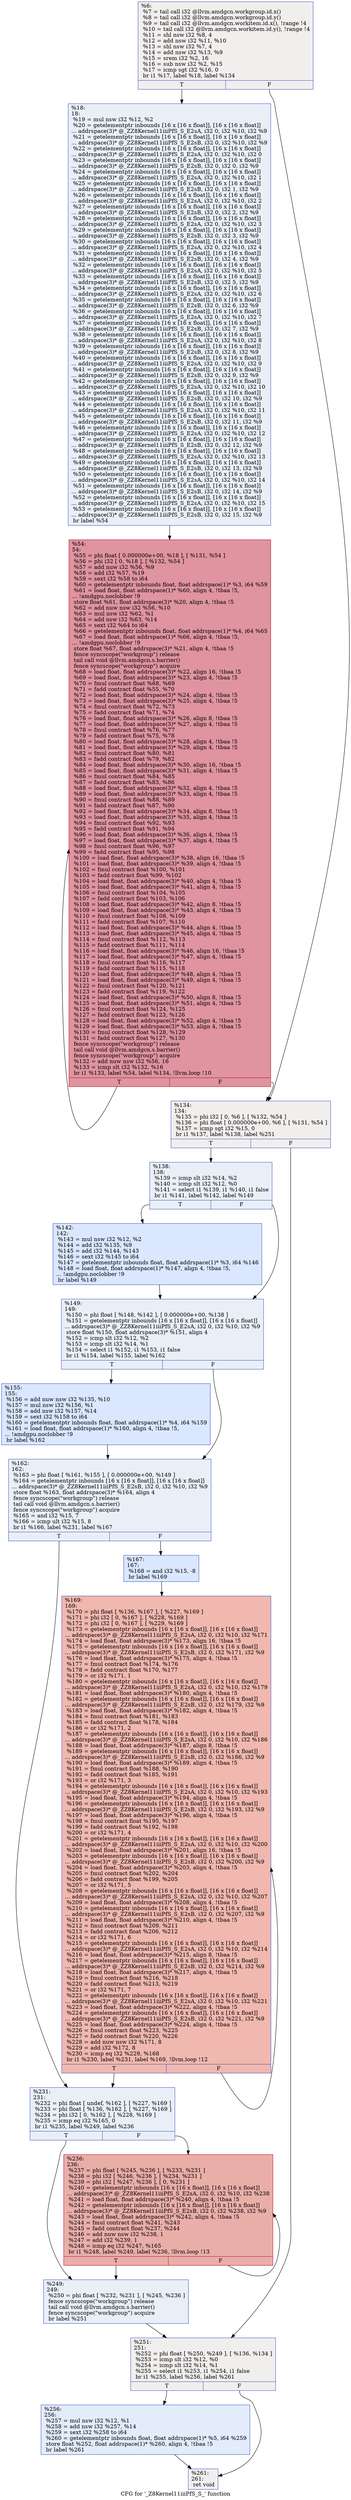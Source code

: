 digraph "CFG for '_Z8Kernel11iiiPfS_S_' function" {
	label="CFG for '_Z8Kernel11iiiPfS_S_' function";

	Node0x5592000 [shape=record,color="#3d50c3ff", style=filled, fillcolor="#e0dbd870",label="{%6:\l  %7 = tail call i32 @llvm.amdgcn.workgroup.id.x()\l  %8 = tail call i32 @llvm.amdgcn.workgroup.id.y()\l  %9 = tail call i32 @llvm.amdgcn.workitem.id.x(), !range !4\l  %10 = tail call i32 @llvm.amdgcn.workitem.id.y(), !range !4\l  %11 = shl nsw i32 %8, 4\l  %12 = add nsw i32 %11, %10\l  %13 = shl nsw i32 %7, 4\l  %14 = add nsw i32 %13, %9\l  %15 = srem i32 %2, 16\l  %16 = sub nsw i32 %2, %15\l  %17 = icmp sgt i32 %16, 0\l  br i1 %17, label %18, label %134\l|{<s0>T|<s1>F}}"];
	Node0x5592000:s0 -> Node0x5592410;
	Node0x5592000:s1 -> Node0x5594580;
	Node0x5592410 [shape=record,color="#3d50c3ff", style=filled, fillcolor="#cedaeb70",label="{%18:\l18:                                               \l  %19 = mul nsw i32 %12, %2\l  %20 = getelementptr inbounds [16 x [16 x float]], [16 x [16 x float]]\l... addrspace(3)* @_ZZ8Kernel11iiiPfS_S_E2sA, i32 0, i32 %10, i32 %9\l  %21 = getelementptr inbounds [16 x [16 x float]], [16 x [16 x float]]\l... addrspace(3)* @_ZZ8Kernel11iiiPfS_S_E2sB, i32 0, i32 %10, i32 %9\l  %22 = getelementptr inbounds [16 x [16 x float]], [16 x [16 x float]]\l... addrspace(3)* @_ZZ8Kernel11iiiPfS_S_E2sA, i32 0, i32 %10, i32 0\l  %23 = getelementptr inbounds [16 x [16 x float]], [16 x [16 x float]]\l... addrspace(3)* @_ZZ8Kernel11iiiPfS_S_E2sB, i32 0, i32 0, i32 %9\l  %24 = getelementptr inbounds [16 x [16 x float]], [16 x [16 x float]]\l... addrspace(3)* @_ZZ8Kernel11iiiPfS_S_E2sA, i32 0, i32 %10, i32 1\l  %25 = getelementptr inbounds [16 x [16 x float]], [16 x [16 x float]]\l... addrspace(3)* @_ZZ8Kernel11iiiPfS_S_E2sB, i32 0, i32 1, i32 %9\l  %26 = getelementptr inbounds [16 x [16 x float]], [16 x [16 x float]]\l... addrspace(3)* @_ZZ8Kernel11iiiPfS_S_E2sA, i32 0, i32 %10, i32 2\l  %27 = getelementptr inbounds [16 x [16 x float]], [16 x [16 x float]]\l... addrspace(3)* @_ZZ8Kernel11iiiPfS_S_E2sB, i32 0, i32 2, i32 %9\l  %28 = getelementptr inbounds [16 x [16 x float]], [16 x [16 x float]]\l... addrspace(3)* @_ZZ8Kernel11iiiPfS_S_E2sA, i32 0, i32 %10, i32 3\l  %29 = getelementptr inbounds [16 x [16 x float]], [16 x [16 x float]]\l... addrspace(3)* @_ZZ8Kernel11iiiPfS_S_E2sB, i32 0, i32 3, i32 %9\l  %30 = getelementptr inbounds [16 x [16 x float]], [16 x [16 x float]]\l... addrspace(3)* @_ZZ8Kernel11iiiPfS_S_E2sA, i32 0, i32 %10, i32 4\l  %31 = getelementptr inbounds [16 x [16 x float]], [16 x [16 x float]]\l... addrspace(3)* @_ZZ8Kernel11iiiPfS_S_E2sB, i32 0, i32 4, i32 %9\l  %32 = getelementptr inbounds [16 x [16 x float]], [16 x [16 x float]]\l... addrspace(3)* @_ZZ8Kernel11iiiPfS_S_E2sA, i32 0, i32 %10, i32 5\l  %33 = getelementptr inbounds [16 x [16 x float]], [16 x [16 x float]]\l... addrspace(3)* @_ZZ8Kernel11iiiPfS_S_E2sB, i32 0, i32 5, i32 %9\l  %34 = getelementptr inbounds [16 x [16 x float]], [16 x [16 x float]]\l... addrspace(3)* @_ZZ8Kernel11iiiPfS_S_E2sA, i32 0, i32 %10, i32 6\l  %35 = getelementptr inbounds [16 x [16 x float]], [16 x [16 x float]]\l... addrspace(3)* @_ZZ8Kernel11iiiPfS_S_E2sB, i32 0, i32 6, i32 %9\l  %36 = getelementptr inbounds [16 x [16 x float]], [16 x [16 x float]]\l... addrspace(3)* @_ZZ8Kernel11iiiPfS_S_E2sA, i32 0, i32 %10, i32 7\l  %37 = getelementptr inbounds [16 x [16 x float]], [16 x [16 x float]]\l... addrspace(3)* @_ZZ8Kernel11iiiPfS_S_E2sB, i32 0, i32 7, i32 %9\l  %38 = getelementptr inbounds [16 x [16 x float]], [16 x [16 x float]]\l... addrspace(3)* @_ZZ8Kernel11iiiPfS_S_E2sA, i32 0, i32 %10, i32 8\l  %39 = getelementptr inbounds [16 x [16 x float]], [16 x [16 x float]]\l... addrspace(3)* @_ZZ8Kernel11iiiPfS_S_E2sB, i32 0, i32 8, i32 %9\l  %40 = getelementptr inbounds [16 x [16 x float]], [16 x [16 x float]]\l... addrspace(3)* @_ZZ8Kernel11iiiPfS_S_E2sA, i32 0, i32 %10, i32 9\l  %41 = getelementptr inbounds [16 x [16 x float]], [16 x [16 x float]]\l... addrspace(3)* @_ZZ8Kernel11iiiPfS_S_E2sB, i32 0, i32 9, i32 %9\l  %42 = getelementptr inbounds [16 x [16 x float]], [16 x [16 x float]]\l... addrspace(3)* @_ZZ8Kernel11iiiPfS_S_E2sA, i32 0, i32 %10, i32 10\l  %43 = getelementptr inbounds [16 x [16 x float]], [16 x [16 x float]]\l... addrspace(3)* @_ZZ8Kernel11iiiPfS_S_E2sB, i32 0, i32 10, i32 %9\l  %44 = getelementptr inbounds [16 x [16 x float]], [16 x [16 x float]]\l... addrspace(3)* @_ZZ8Kernel11iiiPfS_S_E2sA, i32 0, i32 %10, i32 11\l  %45 = getelementptr inbounds [16 x [16 x float]], [16 x [16 x float]]\l... addrspace(3)* @_ZZ8Kernel11iiiPfS_S_E2sB, i32 0, i32 11, i32 %9\l  %46 = getelementptr inbounds [16 x [16 x float]], [16 x [16 x float]]\l... addrspace(3)* @_ZZ8Kernel11iiiPfS_S_E2sA, i32 0, i32 %10, i32 12\l  %47 = getelementptr inbounds [16 x [16 x float]], [16 x [16 x float]]\l... addrspace(3)* @_ZZ8Kernel11iiiPfS_S_E2sB, i32 0, i32 12, i32 %9\l  %48 = getelementptr inbounds [16 x [16 x float]], [16 x [16 x float]]\l... addrspace(3)* @_ZZ8Kernel11iiiPfS_S_E2sA, i32 0, i32 %10, i32 13\l  %49 = getelementptr inbounds [16 x [16 x float]], [16 x [16 x float]]\l... addrspace(3)* @_ZZ8Kernel11iiiPfS_S_E2sB, i32 0, i32 13, i32 %9\l  %50 = getelementptr inbounds [16 x [16 x float]], [16 x [16 x float]]\l... addrspace(3)* @_ZZ8Kernel11iiiPfS_S_E2sA, i32 0, i32 %10, i32 14\l  %51 = getelementptr inbounds [16 x [16 x float]], [16 x [16 x float]]\l... addrspace(3)* @_ZZ8Kernel11iiiPfS_S_E2sB, i32 0, i32 14, i32 %9\l  %52 = getelementptr inbounds [16 x [16 x float]], [16 x [16 x float]]\l... addrspace(3)* @_ZZ8Kernel11iiiPfS_S_E2sA, i32 0, i32 %10, i32 15\l  %53 = getelementptr inbounds [16 x [16 x float]], [16 x [16 x float]]\l... addrspace(3)* @_ZZ8Kernel11iiiPfS_S_E2sB, i32 0, i32 15, i32 %9\l  br label %54\l}"];
	Node0x5592410 -> Node0x55968c0;
	Node0x55968c0 [shape=record,color="#b70d28ff", style=filled, fillcolor="#b70d2870",label="{%54:\l54:                                               \l  %55 = phi float [ 0.000000e+00, %18 ], [ %131, %54 ]\l  %56 = phi i32 [ 0, %18 ], [ %132, %54 ]\l  %57 = add nuw i32 %56, %9\l  %58 = add i32 %57, %19\l  %59 = sext i32 %58 to i64\l  %60 = getelementptr inbounds float, float addrspace(1)* %3, i64 %59\l  %61 = load float, float addrspace(1)* %60, align 4, !tbaa !5,\l... !amdgpu.noclobber !9\l  store float %61, float addrspace(3)* %20, align 4, !tbaa !5\l  %62 = add nuw nsw i32 %56, %10\l  %63 = mul nsw i32 %62, %1\l  %64 = add nsw i32 %63, %14\l  %65 = sext i32 %64 to i64\l  %66 = getelementptr inbounds float, float addrspace(1)* %4, i64 %65\l  %67 = load float, float addrspace(1)* %66, align 4, !tbaa !5,\l... !amdgpu.noclobber !9\l  store float %67, float addrspace(3)* %21, align 4, !tbaa !5\l  fence syncscope(\"workgroup\") release\l  tail call void @llvm.amdgcn.s.barrier()\l  fence syncscope(\"workgroup\") acquire\l  %68 = load float, float addrspace(3)* %22, align 16, !tbaa !5\l  %69 = load float, float addrspace(3)* %23, align 4, !tbaa !5\l  %70 = fmul contract float %68, %69\l  %71 = fadd contract float %55, %70\l  %72 = load float, float addrspace(3)* %24, align 4, !tbaa !5\l  %73 = load float, float addrspace(3)* %25, align 4, !tbaa !5\l  %74 = fmul contract float %72, %73\l  %75 = fadd contract float %71, %74\l  %76 = load float, float addrspace(3)* %26, align 8, !tbaa !5\l  %77 = load float, float addrspace(3)* %27, align 4, !tbaa !5\l  %78 = fmul contract float %76, %77\l  %79 = fadd contract float %75, %78\l  %80 = load float, float addrspace(3)* %28, align 4, !tbaa !5\l  %81 = load float, float addrspace(3)* %29, align 4, !tbaa !5\l  %82 = fmul contract float %80, %81\l  %83 = fadd contract float %79, %82\l  %84 = load float, float addrspace(3)* %30, align 16, !tbaa !5\l  %85 = load float, float addrspace(3)* %31, align 4, !tbaa !5\l  %86 = fmul contract float %84, %85\l  %87 = fadd contract float %83, %86\l  %88 = load float, float addrspace(3)* %32, align 4, !tbaa !5\l  %89 = load float, float addrspace(3)* %33, align 4, !tbaa !5\l  %90 = fmul contract float %88, %89\l  %91 = fadd contract float %87, %90\l  %92 = load float, float addrspace(3)* %34, align 8, !tbaa !5\l  %93 = load float, float addrspace(3)* %35, align 4, !tbaa !5\l  %94 = fmul contract float %92, %93\l  %95 = fadd contract float %91, %94\l  %96 = load float, float addrspace(3)* %36, align 4, !tbaa !5\l  %97 = load float, float addrspace(3)* %37, align 4, !tbaa !5\l  %98 = fmul contract float %96, %97\l  %99 = fadd contract float %95, %98\l  %100 = load float, float addrspace(3)* %38, align 16, !tbaa !5\l  %101 = load float, float addrspace(3)* %39, align 4, !tbaa !5\l  %102 = fmul contract float %100, %101\l  %103 = fadd contract float %99, %102\l  %104 = load float, float addrspace(3)* %40, align 4, !tbaa !5\l  %105 = load float, float addrspace(3)* %41, align 4, !tbaa !5\l  %106 = fmul contract float %104, %105\l  %107 = fadd contract float %103, %106\l  %108 = load float, float addrspace(3)* %42, align 8, !tbaa !5\l  %109 = load float, float addrspace(3)* %43, align 4, !tbaa !5\l  %110 = fmul contract float %108, %109\l  %111 = fadd contract float %107, %110\l  %112 = load float, float addrspace(3)* %44, align 4, !tbaa !5\l  %113 = load float, float addrspace(3)* %45, align 4, !tbaa !5\l  %114 = fmul contract float %112, %113\l  %115 = fadd contract float %111, %114\l  %116 = load float, float addrspace(3)* %46, align 16, !tbaa !5\l  %117 = load float, float addrspace(3)* %47, align 4, !tbaa !5\l  %118 = fmul contract float %116, %117\l  %119 = fadd contract float %115, %118\l  %120 = load float, float addrspace(3)* %48, align 4, !tbaa !5\l  %121 = load float, float addrspace(3)* %49, align 4, !tbaa !5\l  %122 = fmul contract float %120, %121\l  %123 = fadd contract float %119, %122\l  %124 = load float, float addrspace(3)* %50, align 8, !tbaa !5\l  %125 = load float, float addrspace(3)* %51, align 4, !tbaa !5\l  %126 = fmul contract float %124, %125\l  %127 = fadd contract float %123, %126\l  %128 = load float, float addrspace(3)* %52, align 4, !tbaa !5\l  %129 = load float, float addrspace(3)* %53, align 4, !tbaa !5\l  %130 = fmul contract float %128, %129\l  %131 = fadd contract float %127, %130\l  fence syncscope(\"workgroup\") release\l  tail call void @llvm.amdgcn.s.barrier()\l  fence syncscope(\"workgroup\") acquire\l  %132 = add nuw nsw i32 %56, 16\l  %133 = icmp slt i32 %132, %16\l  br i1 %133, label %54, label %134, !llvm.loop !10\l|{<s0>T|<s1>F}}"];
	Node0x55968c0:s0 -> Node0x55968c0;
	Node0x55968c0:s1 -> Node0x5594580;
	Node0x5594580 [shape=record,color="#3d50c3ff", style=filled, fillcolor="#e0dbd870",label="{%134:\l134:                                              \l  %135 = phi i32 [ 0, %6 ], [ %132, %54 ]\l  %136 = phi float [ 0.000000e+00, %6 ], [ %131, %54 ]\l  %137 = icmp sgt i32 %15, 0\l  br i1 %137, label %138, label %251\l|{<s0>T|<s1>F}}"];
	Node0x5594580:s0 -> Node0x559bb60;
	Node0x5594580:s1 -> Node0x559bbb0;
	Node0x559bb60 [shape=record,color="#3d50c3ff", style=filled, fillcolor="#cedaeb70",label="{%138:\l138:                                              \l  %139 = icmp slt i32 %14, %2\l  %140 = icmp slt i32 %12, %0\l  %141 = select i1 %139, i1 %140, i1 false\l  br i1 %141, label %142, label %149\l|{<s0>T|<s1>F}}"];
	Node0x559bb60:s0 -> Node0x559bec0;
	Node0x559bb60:s1 -> Node0x559bf10;
	Node0x559bec0 [shape=record,color="#3d50c3ff", style=filled, fillcolor="#abc8fd70",label="{%142:\l142:                                              \l  %143 = mul nsw i32 %12, %2\l  %144 = add i32 %135, %9\l  %145 = add i32 %144, %143\l  %146 = sext i32 %145 to i64\l  %147 = getelementptr inbounds float, float addrspace(1)* %3, i64 %146\l  %148 = load float, float addrspace(1)* %147, align 4, !tbaa !5,\l... !amdgpu.noclobber !9\l  br label %149\l}"];
	Node0x559bec0 -> Node0x559bf10;
	Node0x559bf10 [shape=record,color="#3d50c3ff", style=filled, fillcolor="#cedaeb70",label="{%149:\l149:                                              \l  %150 = phi float [ %148, %142 ], [ 0.000000e+00, %138 ]\l  %151 = getelementptr inbounds [16 x [16 x float]], [16 x [16 x float]]\l... addrspace(3)* @_ZZ8Kernel11iiiPfS_S_E2sA, i32 0, i32 %10, i32 %9\l  store float %150, float addrspace(3)* %151, align 4\l  %152 = icmp slt i32 %12, %2\l  %153 = icmp slt i32 %14, %1\l  %154 = select i1 %152, i1 %153, i1 false\l  br i1 %154, label %155, label %162\l|{<s0>T|<s1>F}}"];
	Node0x559bf10:s0 -> Node0x559c830;
	Node0x559bf10:s1 -> Node0x559c880;
	Node0x559c830 [shape=record,color="#3d50c3ff", style=filled, fillcolor="#abc8fd70",label="{%155:\l155:                                              \l  %156 = add nuw nsw i32 %135, %10\l  %157 = mul nsw i32 %156, %1\l  %158 = add nsw i32 %157, %14\l  %159 = sext i32 %158 to i64\l  %160 = getelementptr inbounds float, float addrspace(1)* %4, i64 %159\l  %161 = load float, float addrspace(1)* %160, align 4, !tbaa !5,\l... !amdgpu.noclobber !9\l  br label %162\l}"];
	Node0x559c830 -> Node0x559c880;
	Node0x559c880 [shape=record,color="#3d50c3ff", style=filled, fillcolor="#cedaeb70",label="{%162:\l162:                                              \l  %163 = phi float [ %161, %155 ], [ 0.000000e+00, %149 ]\l  %164 = getelementptr inbounds [16 x [16 x float]], [16 x [16 x float]]\l... addrspace(3)* @_ZZ8Kernel11iiiPfS_S_E2sB, i32 0, i32 %10, i32 %9\l  store float %163, float addrspace(3)* %164, align 4\l  fence syncscope(\"workgroup\") release\l  tail call void @llvm.amdgcn.s.barrier()\l  fence syncscope(\"workgroup\") acquire\l  %165 = and i32 %15, 7\l  %166 = icmp ult i32 %15, 8\l  br i1 %166, label %231, label %167\l|{<s0>T|<s1>F}}"];
	Node0x559c880:s0 -> Node0x559d1d0;
	Node0x559c880:s1 -> Node0x559d220;
	Node0x559d220 [shape=record,color="#3d50c3ff", style=filled, fillcolor="#abc8fd70",label="{%167:\l167:                                              \l  %168 = and i32 %15, -8\l  br label %169\l}"];
	Node0x559d220 -> Node0x559d3f0;
	Node0x559d3f0 [shape=record,color="#3d50c3ff", style=filled, fillcolor="#dc5d4a70",label="{%169:\l169:                                              \l  %170 = phi float [ %136, %167 ], [ %227, %169 ]\l  %171 = phi i32 [ 0, %167 ], [ %228, %169 ]\l  %172 = phi i32 [ 0, %167 ], [ %229, %169 ]\l  %173 = getelementptr inbounds [16 x [16 x float]], [16 x [16 x float]]\l... addrspace(3)* @_ZZ8Kernel11iiiPfS_S_E2sA, i32 0, i32 %10, i32 %171\l  %174 = load float, float addrspace(3)* %173, align 16, !tbaa !5\l  %175 = getelementptr inbounds [16 x [16 x float]], [16 x [16 x float]]\l... addrspace(3)* @_ZZ8Kernel11iiiPfS_S_E2sB, i32 0, i32 %171, i32 %9\l  %176 = load float, float addrspace(3)* %175, align 4, !tbaa !5\l  %177 = fmul contract float %174, %176\l  %178 = fadd contract float %170, %177\l  %179 = or i32 %171, 1\l  %180 = getelementptr inbounds [16 x [16 x float]], [16 x [16 x float]]\l... addrspace(3)* @_ZZ8Kernel11iiiPfS_S_E2sA, i32 0, i32 %10, i32 %179\l  %181 = load float, float addrspace(3)* %180, align 4, !tbaa !5\l  %182 = getelementptr inbounds [16 x [16 x float]], [16 x [16 x float]]\l... addrspace(3)* @_ZZ8Kernel11iiiPfS_S_E2sB, i32 0, i32 %179, i32 %9\l  %183 = load float, float addrspace(3)* %182, align 4, !tbaa !5\l  %184 = fmul contract float %181, %183\l  %185 = fadd contract float %178, %184\l  %186 = or i32 %171, 2\l  %187 = getelementptr inbounds [16 x [16 x float]], [16 x [16 x float]]\l... addrspace(3)* @_ZZ8Kernel11iiiPfS_S_E2sA, i32 0, i32 %10, i32 %186\l  %188 = load float, float addrspace(3)* %187, align 8, !tbaa !5\l  %189 = getelementptr inbounds [16 x [16 x float]], [16 x [16 x float]]\l... addrspace(3)* @_ZZ8Kernel11iiiPfS_S_E2sB, i32 0, i32 %186, i32 %9\l  %190 = load float, float addrspace(3)* %189, align 4, !tbaa !5\l  %191 = fmul contract float %188, %190\l  %192 = fadd contract float %185, %191\l  %193 = or i32 %171, 3\l  %194 = getelementptr inbounds [16 x [16 x float]], [16 x [16 x float]]\l... addrspace(3)* @_ZZ8Kernel11iiiPfS_S_E2sA, i32 0, i32 %10, i32 %193\l  %195 = load float, float addrspace(3)* %194, align 4, !tbaa !5\l  %196 = getelementptr inbounds [16 x [16 x float]], [16 x [16 x float]]\l... addrspace(3)* @_ZZ8Kernel11iiiPfS_S_E2sB, i32 0, i32 %193, i32 %9\l  %197 = load float, float addrspace(3)* %196, align 4, !tbaa !5\l  %198 = fmul contract float %195, %197\l  %199 = fadd contract float %192, %198\l  %200 = or i32 %171, 4\l  %201 = getelementptr inbounds [16 x [16 x float]], [16 x [16 x float]]\l... addrspace(3)* @_ZZ8Kernel11iiiPfS_S_E2sA, i32 0, i32 %10, i32 %200\l  %202 = load float, float addrspace(3)* %201, align 16, !tbaa !5\l  %203 = getelementptr inbounds [16 x [16 x float]], [16 x [16 x float]]\l... addrspace(3)* @_ZZ8Kernel11iiiPfS_S_E2sB, i32 0, i32 %200, i32 %9\l  %204 = load float, float addrspace(3)* %203, align 4, !tbaa !5\l  %205 = fmul contract float %202, %204\l  %206 = fadd contract float %199, %205\l  %207 = or i32 %171, 5\l  %208 = getelementptr inbounds [16 x [16 x float]], [16 x [16 x float]]\l... addrspace(3)* @_ZZ8Kernel11iiiPfS_S_E2sA, i32 0, i32 %10, i32 %207\l  %209 = load float, float addrspace(3)* %208, align 4, !tbaa !5\l  %210 = getelementptr inbounds [16 x [16 x float]], [16 x [16 x float]]\l... addrspace(3)* @_ZZ8Kernel11iiiPfS_S_E2sB, i32 0, i32 %207, i32 %9\l  %211 = load float, float addrspace(3)* %210, align 4, !tbaa !5\l  %212 = fmul contract float %209, %211\l  %213 = fadd contract float %206, %212\l  %214 = or i32 %171, 6\l  %215 = getelementptr inbounds [16 x [16 x float]], [16 x [16 x float]]\l... addrspace(3)* @_ZZ8Kernel11iiiPfS_S_E2sA, i32 0, i32 %10, i32 %214\l  %216 = load float, float addrspace(3)* %215, align 8, !tbaa !5\l  %217 = getelementptr inbounds [16 x [16 x float]], [16 x [16 x float]]\l... addrspace(3)* @_ZZ8Kernel11iiiPfS_S_E2sB, i32 0, i32 %214, i32 %9\l  %218 = load float, float addrspace(3)* %217, align 4, !tbaa !5\l  %219 = fmul contract float %216, %218\l  %220 = fadd contract float %213, %219\l  %221 = or i32 %171, 7\l  %222 = getelementptr inbounds [16 x [16 x float]], [16 x [16 x float]]\l... addrspace(3)* @_ZZ8Kernel11iiiPfS_S_E2sA, i32 0, i32 %10, i32 %221\l  %223 = load float, float addrspace(3)* %222, align 4, !tbaa !5\l  %224 = getelementptr inbounds [16 x [16 x float]], [16 x [16 x float]]\l... addrspace(3)* @_ZZ8Kernel11iiiPfS_S_E2sB, i32 0, i32 %221, i32 %9\l  %225 = load float, float addrspace(3)* %224, align 4, !tbaa !5\l  %226 = fmul contract float %223, %225\l  %227 = fadd contract float %220, %226\l  %228 = add nuw nsw i32 %171, 8\l  %229 = add i32 %172, 8\l  %230 = icmp eq i32 %229, %168\l  br i1 %230, label %231, label %169, !llvm.loop !12\l|{<s0>T|<s1>F}}"];
	Node0x559d3f0:s0 -> Node0x559d1d0;
	Node0x559d3f0:s1 -> Node0x559d3f0;
	Node0x559d1d0 [shape=record,color="#3d50c3ff", style=filled, fillcolor="#cedaeb70",label="{%231:\l231:                                              \l  %232 = phi float [ undef, %162 ], [ %227, %169 ]\l  %233 = phi float [ %136, %162 ], [ %227, %169 ]\l  %234 = phi i32 [ 0, %162 ], [ %228, %169 ]\l  %235 = icmp eq i32 %165, 0\l  br i1 %235, label %249, label %236\l|{<s0>T|<s1>F}}"];
	Node0x559d1d0:s0 -> Node0x55a0f50;
	Node0x559d1d0:s1 -> Node0x55a0fa0;
	Node0x55a0fa0 [shape=record,color="#b70d28ff", style=filled, fillcolor="#d0473d70",label="{%236:\l236:                                              \l  %237 = phi float [ %245, %236 ], [ %233, %231 ]\l  %238 = phi i32 [ %246, %236 ], [ %234, %231 ]\l  %239 = phi i32 [ %247, %236 ], [ 0, %231 ]\l  %240 = getelementptr inbounds [16 x [16 x float]], [16 x [16 x float]]\l... addrspace(3)* @_ZZ8Kernel11iiiPfS_S_E2sA, i32 0, i32 %10, i32 %238\l  %241 = load float, float addrspace(3)* %240, align 4, !tbaa !5\l  %242 = getelementptr inbounds [16 x [16 x float]], [16 x [16 x float]]\l... addrspace(3)* @_ZZ8Kernel11iiiPfS_S_E2sB, i32 0, i32 %238, i32 %9\l  %243 = load float, float addrspace(3)* %242, align 4, !tbaa !5\l  %244 = fmul contract float %241, %243\l  %245 = fadd contract float %237, %244\l  %246 = add nuw nsw i32 %238, 1\l  %247 = add i32 %239, 1\l  %248 = icmp eq i32 %247, %165\l  br i1 %248, label %249, label %236, !llvm.loop !13\l|{<s0>T|<s1>F}}"];
	Node0x55a0fa0:s0 -> Node0x55a0f50;
	Node0x55a0fa0:s1 -> Node0x55a0fa0;
	Node0x55a0f50 [shape=record,color="#3d50c3ff", style=filled, fillcolor="#cedaeb70",label="{%249:\l249:                                              \l  %250 = phi float [ %232, %231 ], [ %245, %236 ]\l  fence syncscope(\"workgroup\") release\l  tail call void @llvm.amdgcn.s.barrier()\l  fence syncscope(\"workgroup\") acquire\l  br label %251\l}"];
	Node0x55a0f50 -> Node0x559bbb0;
	Node0x559bbb0 [shape=record,color="#3d50c3ff", style=filled, fillcolor="#e0dbd870",label="{%251:\l251:                                              \l  %252 = phi float [ %250, %249 ], [ %136, %134 ]\l  %253 = icmp slt i32 %12, %0\l  %254 = icmp slt i32 %14, %1\l  %255 = select i1 %253, i1 %254, i1 false\l  br i1 %255, label %256, label %261\l|{<s0>T|<s1>F}}"];
	Node0x559bbb0:s0 -> Node0x55a1f20;
	Node0x559bbb0:s1 -> Node0x55a1f70;
	Node0x55a1f20 [shape=record,color="#3d50c3ff", style=filled, fillcolor="#bfd3f670",label="{%256:\l256:                                              \l  %257 = mul nsw i32 %12, %1\l  %258 = add nsw i32 %257, %14\l  %259 = sext i32 %258 to i64\l  %260 = getelementptr inbounds float, float addrspace(1)* %5, i64 %259\l  store float %252, float addrspace(1)* %260, align 4, !tbaa !5\l  br label %261\l}"];
	Node0x55a1f20 -> Node0x55a1f70;
	Node0x55a1f70 [shape=record,color="#3d50c3ff", style=filled, fillcolor="#e0dbd870",label="{%261:\l261:                                              \l  ret void\l}"];
}
